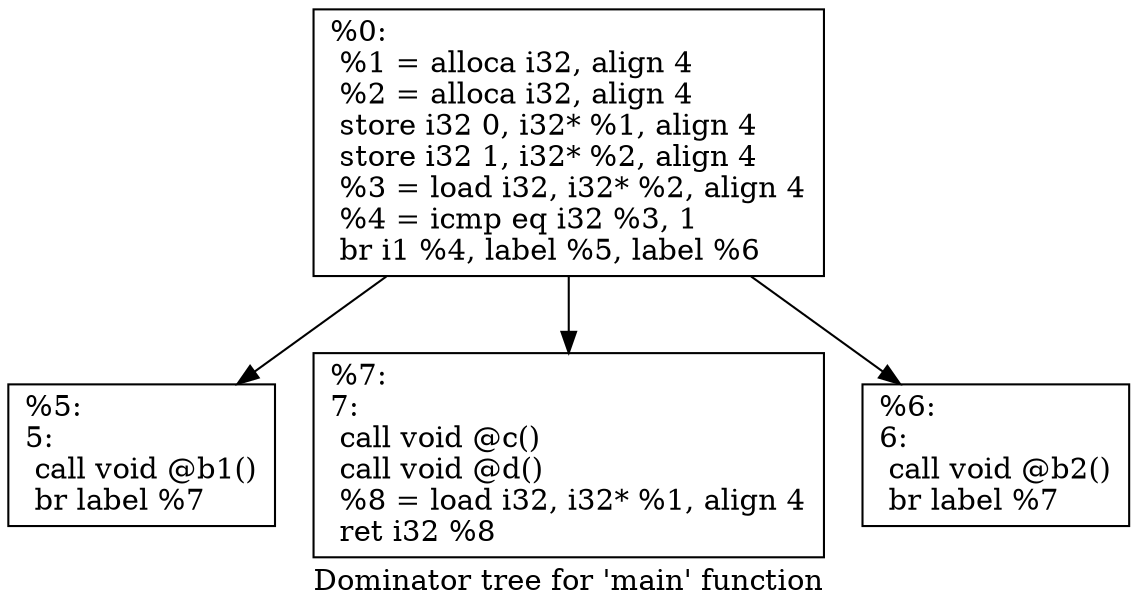 digraph "Dominator tree for 'main' function" {
	label="Dominator tree for 'main' function";

	Node0x1ddb1c0 [shape=record,label="{%0:\l  %1 = alloca i32, align 4\l  %2 = alloca i32, align 4\l  store i32 0, i32* %1, align 4\l  store i32 1, i32* %2, align 4\l  %3 = load i32, i32* %2, align 4\l  %4 = icmp eq i32 %3, 1\l  br i1 %4, label %5, label %6\l}"];
	Node0x1ddb1c0 -> Node0x1ddb200;
	Node0x1ddb1c0 -> Node0x1ddb240;
	Node0x1ddb1c0 -> Node0x1ddb280;
	Node0x1ddb200 [shape=record,label="{%5:\l5:                                                \l  call void @b1()\l  br label %7\l}"];
	Node0x1ddb240 [shape=record,label="{%7:\l7:                                                \l  call void @c()\l  call void @d()\l  %8 = load i32, i32* %1, align 4\l  ret i32 %8\l}"];
	Node0x1ddb280 [shape=record,label="{%6:\l6:                                                \l  call void @b2()\l  br label %7\l}"];
}
